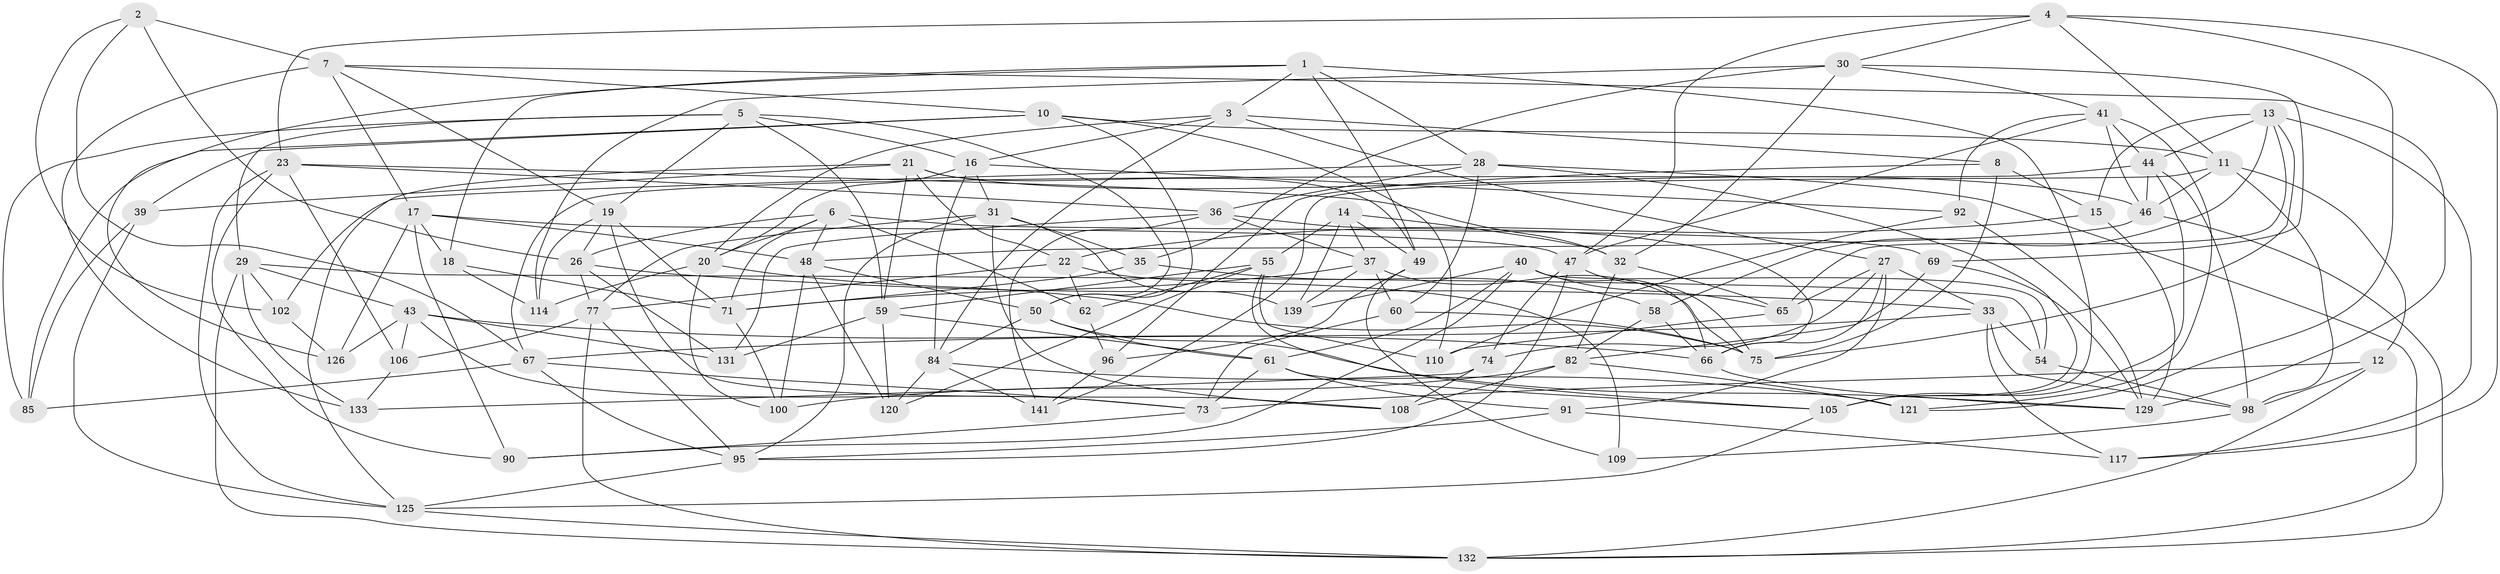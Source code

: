 // original degree distribution, {4: 1.0}
// Generated by graph-tools (version 1.1) at 2025/11/02/27/25 16:11:49]
// undirected, 87 vertices, 225 edges
graph export_dot {
graph [start="1"]
  node [color=gray90,style=filled];
  1 [super="+53"];
  2;
  3 [super="+107"];
  4 [super="+9"];
  5 [super="+72"];
  6 [super="+24"];
  7 [super="+119"];
  8;
  10 [super="+34"];
  11 [super="+57"];
  12;
  13 [super="+113"];
  14 [super="+116"];
  15;
  16 [super="+25"];
  17 [super="+38"];
  18;
  19 [super="+52"];
  20 [super="+68"];
  21 [super="+51"];
  22 [super="+80"];
  23 [super="+78"];
  26 [super="+63"];
  27 [super="+83"];
  28 [super="+111"];
  29 [super="+42"];
  30 [super="+89"];
  31 [super="+97"];
  32 [super="+93"];
  33 [super="+130"];
  35;
  36 [super="+115"];
  37 [super="+56"];
  39;
  40 [super="+64"];
  41 [super="+45"];
  43 [super="+104"];
  44 [super="+128"];
  46 [super="+101"];
  47 [super="+79"];
  48 [super="+135"];
  49 [super="+70"];
  50 [super="+112"];
  54;
  55 [super="+136"];
  58;
  59 [super="+122"];
  60;
  61 [super="+134"];
  62;
  65 [super="+94"];
  66 [super="+123"];
  67 [super="+81"];
  69;
  71 [super="+88"];
  73 [super="+76"];
  74;
  75 [super="+118"];
  77 [super="+87"];
  82 [super="+86"];
  84 [super="+137"];
  85;
  90;
  91;
  92;
  95 [super="+99"];
  96;
  98 [super="+103"];
  100;
  102;
  105 [super="+124"];
  106;
  108;
  109;
  110;
  114;
  117;
  120;
  121;
  125 [super="+127"];
  126;
  129 [super="+138"];
  131;
  132 [super="+140"];
  133;
  139;
  141;
  1 -- 49;
  1 -- 28;
  1 -- 18;
  1 -- 126;
  1 -- 3;
  1 -- 105;
  2 -- 26;
  2 -- 102;
  2 -- 67;
  2 -- 7;
  3 -- 27;
  3 -- 8;
  3 -- 84;
  3 -- 16;
  3 -- 20;
  4 -- 117;
  4 -- 47;
  4 -- 23;
  4 -- 121;
  4 -- 30;
  4 -- 11;
  5 -- 29;
  5 -- 19;
  5 -- 85;
  5 -- 50;
  5 -- 16;
  5 -- 59;
  6 -- 48;
  6 -- 62;
  6 -- 26;
  6 -- 20;
  6 -- 69;
  6 -- 71;
  7 -- 10;
  7 -- 19;
  7 -- 17;
  7 -- 129;
  7 -- 133;
  8 -- 15;
  8 -- 96;
  8 -- 75;
  10 -- 39;
  10 -- 50;
  10 -- 11;
  10 -- 85;
  10 -- 110;
  11 -- 141;
  11 -- 98;
  11 -- 12;
  11 -- 46;
  12 -- 132;
  12 -- 98;
  12 -- 73;
  13 -- 44;
  13 -- 65;
  13 -- 117;
  13 -- 58;
  13 -- 75;
  13 -- 15;
  14 -- 49 [weight=2];
  14 -- 139;
  14 -- 37;
  14 -- 55;
  14 -- 32;
  15 -- 22;
  15 -- 129;
  16 -- 92;
  16 -- 31;
  16 -- 84;
  16 -- 20;
  17 -- 90;
  17 -- 48;
  17 -- 18;
  17 -- 126;
  17 -- 47;
  18 -- 114;
  18 -- 71;
  19 -- 114;
  19 -- 108;
  19 -- 71;
  19 -- 26;
  20 -- 114;
  20 -- 75;
  20 -- 100;
  21 -- 59;
  21 -- 22;
  21 -- 39;
  21 -- 125;
  21 -- 46;
  21 -- 49;
  22 -- 109 [weight=2];
  22 -- 62;
  22 -- 77;
  23 -- 36;
  23 -- 90;
  23 -- 32;
  23 -- 106;
  23 -- 125;
  26 -- 33;
  26 -- 131;
  26 -- 77;
  27 -- 74;
  27 -- 65;
  27 -- 91;
  27 -- 33;
  27 -- 66;
  28 -- 105;
  28 -- 102;
  28 -- 60;
  28 -- 36;
  28 -- 132;
  29 -- 133;
  29 -- 102;
  29 -- 54;
  29 -- 43;
  29 -- 132;
  30 -- 35;
  30 -- 69;
  30 -- 114;
  30 -- 41;
  30 -- 32;
  31 -- 35;
  31 -- 139;
  31 -- 108;
  31 -- 95;
  31 -- 77;
  32 -- 82;
  32 -- 65 [weight=2];
  33 -- 117;
  33 -- 54;
  33 -- 67;
  33 -- 98;
  35 -- 58;
  35 -- 71;
  36 -- 37;
  36 -- 66;
  36 -- 131;
  36 -- 141;
  37 -- 71;
  37 -- 60;
  37 -- 139;
  37 -- 75;
  39 -- 85;
  39 -- 125;
  40 -- 65;
  40 -- 54;
  40 -- 61;
  40 -- 66;
  40 -- 139;
  40 -- 90;
  41 -- 46;
  41 -- 121;
  41 -- 44;
  41 -- 47;
  41 -- 92;
  43 -- 66;
  43 -- 126;
  43 -- 106;
  43 -- 131;
  43 -- 73;
  44 -- 67;
  44 -- 105;
  44 -- 98;
  44 -- 46;
  46 -- 132;
  46 -- 48;
  47 -- 74;
  47 -- 75;
  47 -- 95;
  48 -- 100;
  48 -- 50;
  48 -- 120;
  49 -- 109;
  49 -- 96;
  50 -- 61;
  50 -- 129;
  50 -- 84;
  54 -- 98;
  55 -- 110;
  55 -- 62;
  55 -- 105;
  55 -- 120;
  55 -- 59;
  58 -- 66;
  58 -- 82;
  59 -- 61;
  59 -- 120;
  59 -- 131;
  60 -- 73;
  60 -- 75;
  61 -- 73;
  61 -- 91;
  61 -- 105;
  62 -- 96;
  65 -- 110;
  66 -- 129;
  67 -- 95;
  67 -- 73;
  67 -- 85;
  69 -- 82;
  69 -- 129;
  71 -- 100;
  73 -- 90;
  74 -- 108;
  74 -- 133;
  77 -- 95;
  77 -- 106;
  77 -- 132;
  82 -- 121;
  82 -- 108;
  82 -- 100;
  84 -- 121;
  84 -- 120;
  84 -- 141;
  91 -- 117;
  91 -- 95;
  92 -- 110;
  92 -- 129;
  95 -- 125;
  96 -- 141;
  98 -- 109;
  102 -- 126;
  105 -- 125;
  106 -- 133;
  125 -- 132;
}

